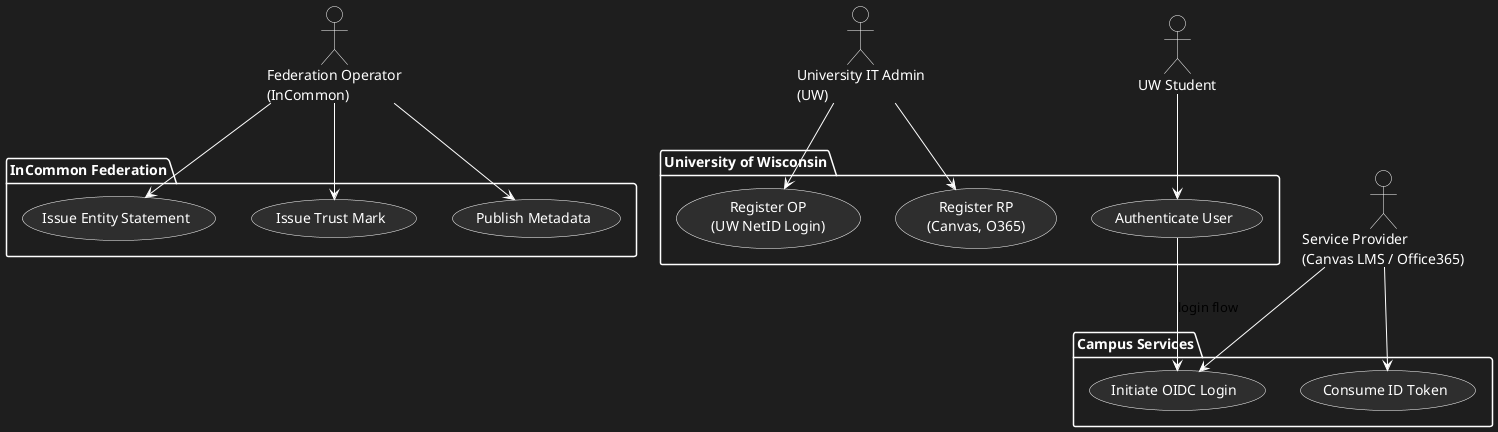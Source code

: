 @startuml
' Dark theme
skinparam backgroundColor #1e1e1e
skinparam usecase {
  BackgroundColor #2e2e2e
  BorderColor White
  FontColor White
}
skinparam actor {
  BackgroundColor #1e1e1e
  BorderColor White
  FontColor White
}
skinparam package {
  BackgroundColor #1e1e1e
  BorderColor White
  FontColor White
}
skinparam ArrowColor White

actor "Federation Operator\n(InCommon)" as FedOp
actor "University IT Admin\n(UW)" as ITAdmin
actor "UW Student" as Student
actor "Service Provider\n(Canvas LMS / Office365)" as RP

package "InCommon Federation" {
  usecase "Issue Entity Statement" as U1
  usecase "Issue Trust Mark" as U2
  usecase "Publish Metadata" as U3
}

package "University of Wisconsin" {
  usecase "Register OP\n(UW NetID Login)" as U4
  usecase "Register RP\n(Canvas, O365)" as U5
  usecase "Authenticate User" as U6
}

package "Campus Services" {
  usecase "Initiate OIDC Login" as U7
  usecase "Consume ID Token" as U8
}

FedOp --> U1
FedOp --> U2
FedOp --> U3

ITAdmin --> U4
ITAdmin --> U5

RP --> U7
RP --> U8

Student --> U6
U6 --> U7 : login flow

@enduml
